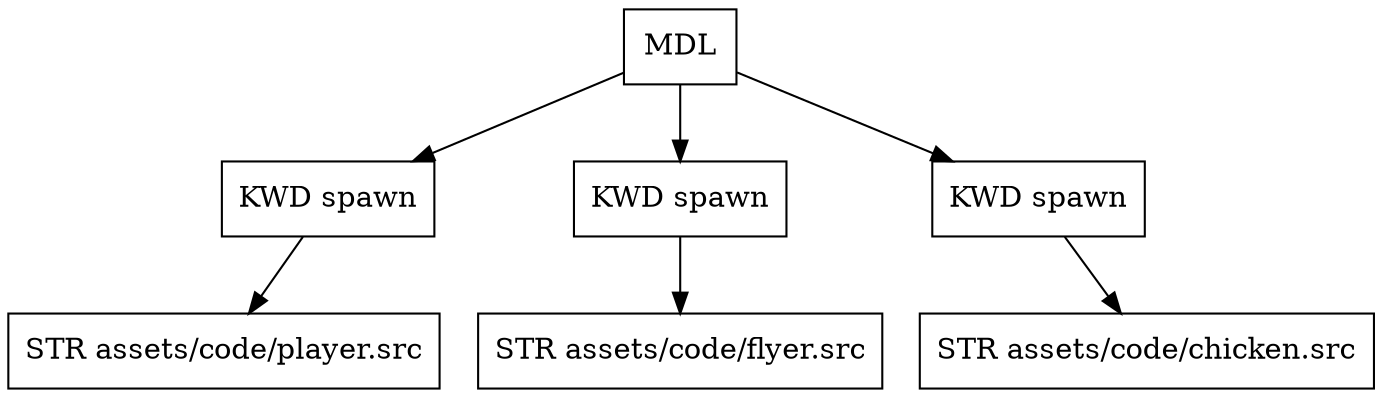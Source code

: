 digraph G {
node [shape = circle];
node0 [ uuid = "6e2e5a1c-61ec-4969-a877-13079bdab466" shape = "record" label = "MDL " ];
node1 [ uuid = "37b9ebba-9120-4fd7-a5ff-aafd9963881d" shape = "record" label = "KWD spawn" ];
node2 [ uuid = "39b13add-4d6a-4ad1-8543-5b7ab4b9c7cc" shape = "record" label = "STR assets/code/player.src" ];
node1 -> node2;
node0 -> node1;
node3 [ uuid = "2c9f8e1a-61e3-4154-b677-15380db2b8ef" shape = "record" label = "KWD spawn" ];
node4 [ uuid = "f6bc5877-e43c-4d23-86ee-bd223ac29ee1" shape = "record" label = "STR assets/code/flyer.src" ];
node3 -> node4;
node0 -> node3;
node5 [ uuid = "0b517fce-8ebb-416f-8dd3-f492fe902132" shape = "record" label = "KWD spawn" ];
node6 [ uuid = "e38862f1-f490-498f-8ff0-3f4a70a247db" shape = "record" label = "STR assets/code/chicken.src" ];
node5 -> node6;
node0 -> node5;
}
